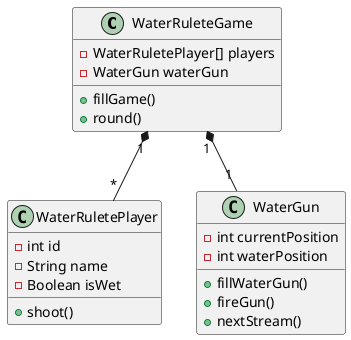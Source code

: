 @startuml
'https://plantuml.com/class-diagram

class WaterRuleteGame {
-WaterRuletePlayer[] players
-WaterGun waterGun
+fillGame()
+round()
}

class WaterRuletePlayer {
-int id
-String name
-Boolean isWet
+shoot()
}

class WaterGun {
-int currentPosition
-int waterPosition
+fillWaterGun()
+fireGun()
+nextStream()
}

WaterRuleteGame "1" *-- "1" WaterGun
WaterRuleteGame "1" *-- "*" WaterRuletePlayer



@enduml